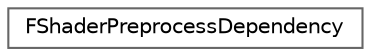 digraph "Graphical Class Hierarchy"
{
 // INTERACTIVE_SVG=YES
 // LATEX_PDF_SIZE
  bgcolor="transparent";
  edge [fontname=Helvetica,fontsize=10,labelfontname=Helvetica,labelfontsize=10];
  node [fontname=Helvetica,fontsize=10,shape=box,height=0.2,width=0.4];
  rankdir="LR";
  Node0 [id="Node000000",label="FShaderPreprocessDependency",height=0.2,width=0.4,color="grey40", fillcolor="white", style="filled",URL="$db/d16/structFShaderPreprocessDependency.html",tooltip=" "];
}
